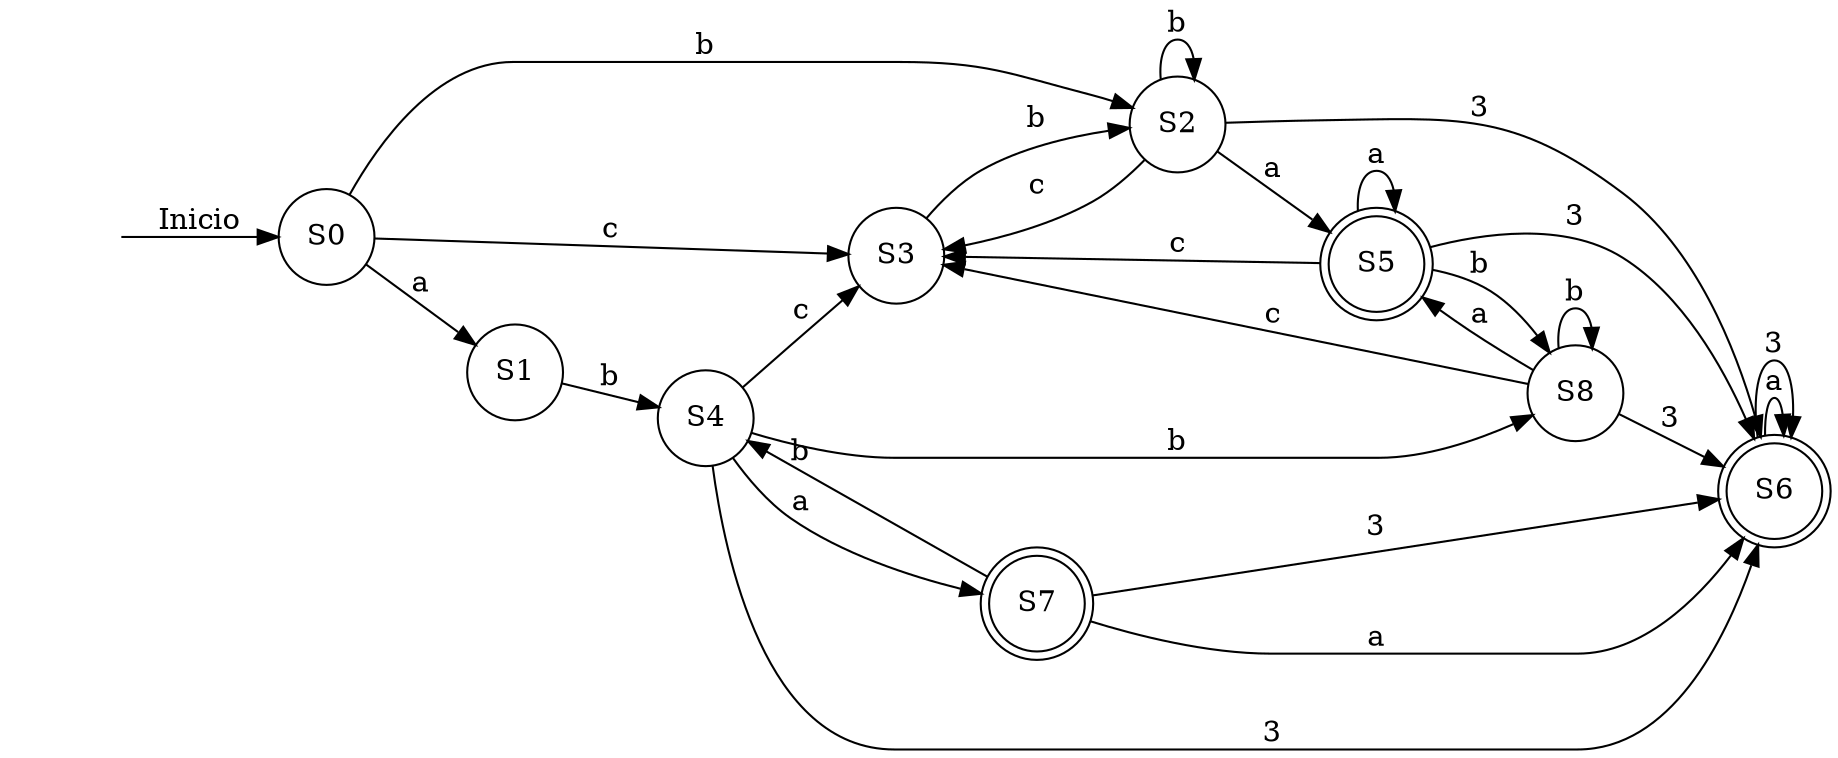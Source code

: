 digraph afd {
rankdir=LR;
"S0"[shape=circle,label="S0"]
"S1"[shape=circle,label="S1"]
"S2"[shape=circle,label="S2"]
"S3"[shape=circle,label="S3"]
"S4"[shape=circle,label="S4"]
"S5"[shape=circle,label="S5"]
"S6"[shape=circle,label="S6"]
"S7"[shape=circle,label="S7"]
"S8"[shape=circle,label="S8"]
"S5"[shape=doublecircle,label="S5"]
"S6"[shape=doublecircle,label="S6"]
"S7"[shape=doublecircle,label="S7"]
"S0"->"S1"[label="a"]
"S0"->"S2"[label="b"]
"S0"->"S3"[label="c"]
"S1"->"S4"[label="b"]
"S2"->"S5"[label="a"]
"S2"->"S2"[label="b"]
"S2"->"S3"[label="c"]
"S2"->"S6"[label="3"]
"S3"->"S2"[label="b"]
"S4"->"S7"[label="a"]
"S4"->"S8"[label="b"]
"S4"->"S3"[label="c"]
"S4"->"S6"[label="3"]
"S5"->"S5"[label="a"]
"S5"->"S8"[label="b"]
"S5"->"S3"[label="c"]
"S5"->"S6"[label="3"]
"S6"->"S6"[label="a"]
"S6"->"S6"[label="3"]
"S7"->"S6"[label="a"]
"S7"->"S4"[label="b"]
"S7"->"S6"[label="3"]
"S8"->"S5"[label="a"]
"S8"->"S8"[label="b"]
"S8"->"S3"[label="c"]
"S8"->"S6"[label="3"]
vacio[shape=none, style=invisible]
vacio -> S0[label="Inicio"]
}